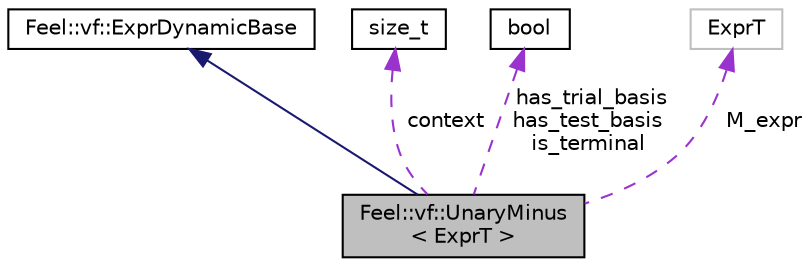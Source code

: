 digraph "Feel::vf::UnaryMinus&lt; ExprT &gt;"
{
 // LATEX_PDF_SIZE
  edge [fontname="Helvetica",fontsize="10",labelfontname="Helvetica",labelfontsize="10"];
  node [fontname="Helvetica",fontsize="10",shape=record];
  Node1 [label="Feel::vf::UnaryMinus\l\< ExprT \>",height=0.2,width=0.4,color="black", fillcolor="grey75", style="filled", fontcolor="black",tooltip="handler for unary minus expression"];
  Node2 -> Node1 [dir="back",color="midnightblue",fontsize="10",style="solid",fontname="Helvetica"];
  Node2 [label="Feel::vf::ExprDynamicBase",height=0.2,width=0.4,color="black", fillcolor="white", style="filled",URL="$classFeel_1_1vf_1_1ExprDynamicBase.html",tooltip=" "];
  Node3 -> Node1 [dir="back",color="darkorchid3",fontsize="10",style="dashed",label=" context" ,fontname="Helvetica"];
  Node3 [label="size_t",height=0.2,width=0.4,color="black", fillcolor="white", style="filled",URL="$classsize__t.html",tooltip=" "];
  Node4 -> Node1 [dir="back",color="darkorchid3",fontsize="10",style="dashed",label=" has_trial_basis\nhas_test_basis\nis_terminal" ,fontname="Helvetica"];
  Node4 [label="bool",height=0.2,width=0.4,color="black", fillcolor="white", style="filled",URL="$classbool.html",tooltip=" "];
  Node5 -> Node1 [dir="back",color="darkorchid3",fontsize="10",style="dashed",label=" M_expr" ,fontname="Helvetica"];
  Node5 [label="ExprT",height=0.2,width=0.4,color="grey75", fillcolor="white", style="filled",tooltip=" "];
}
